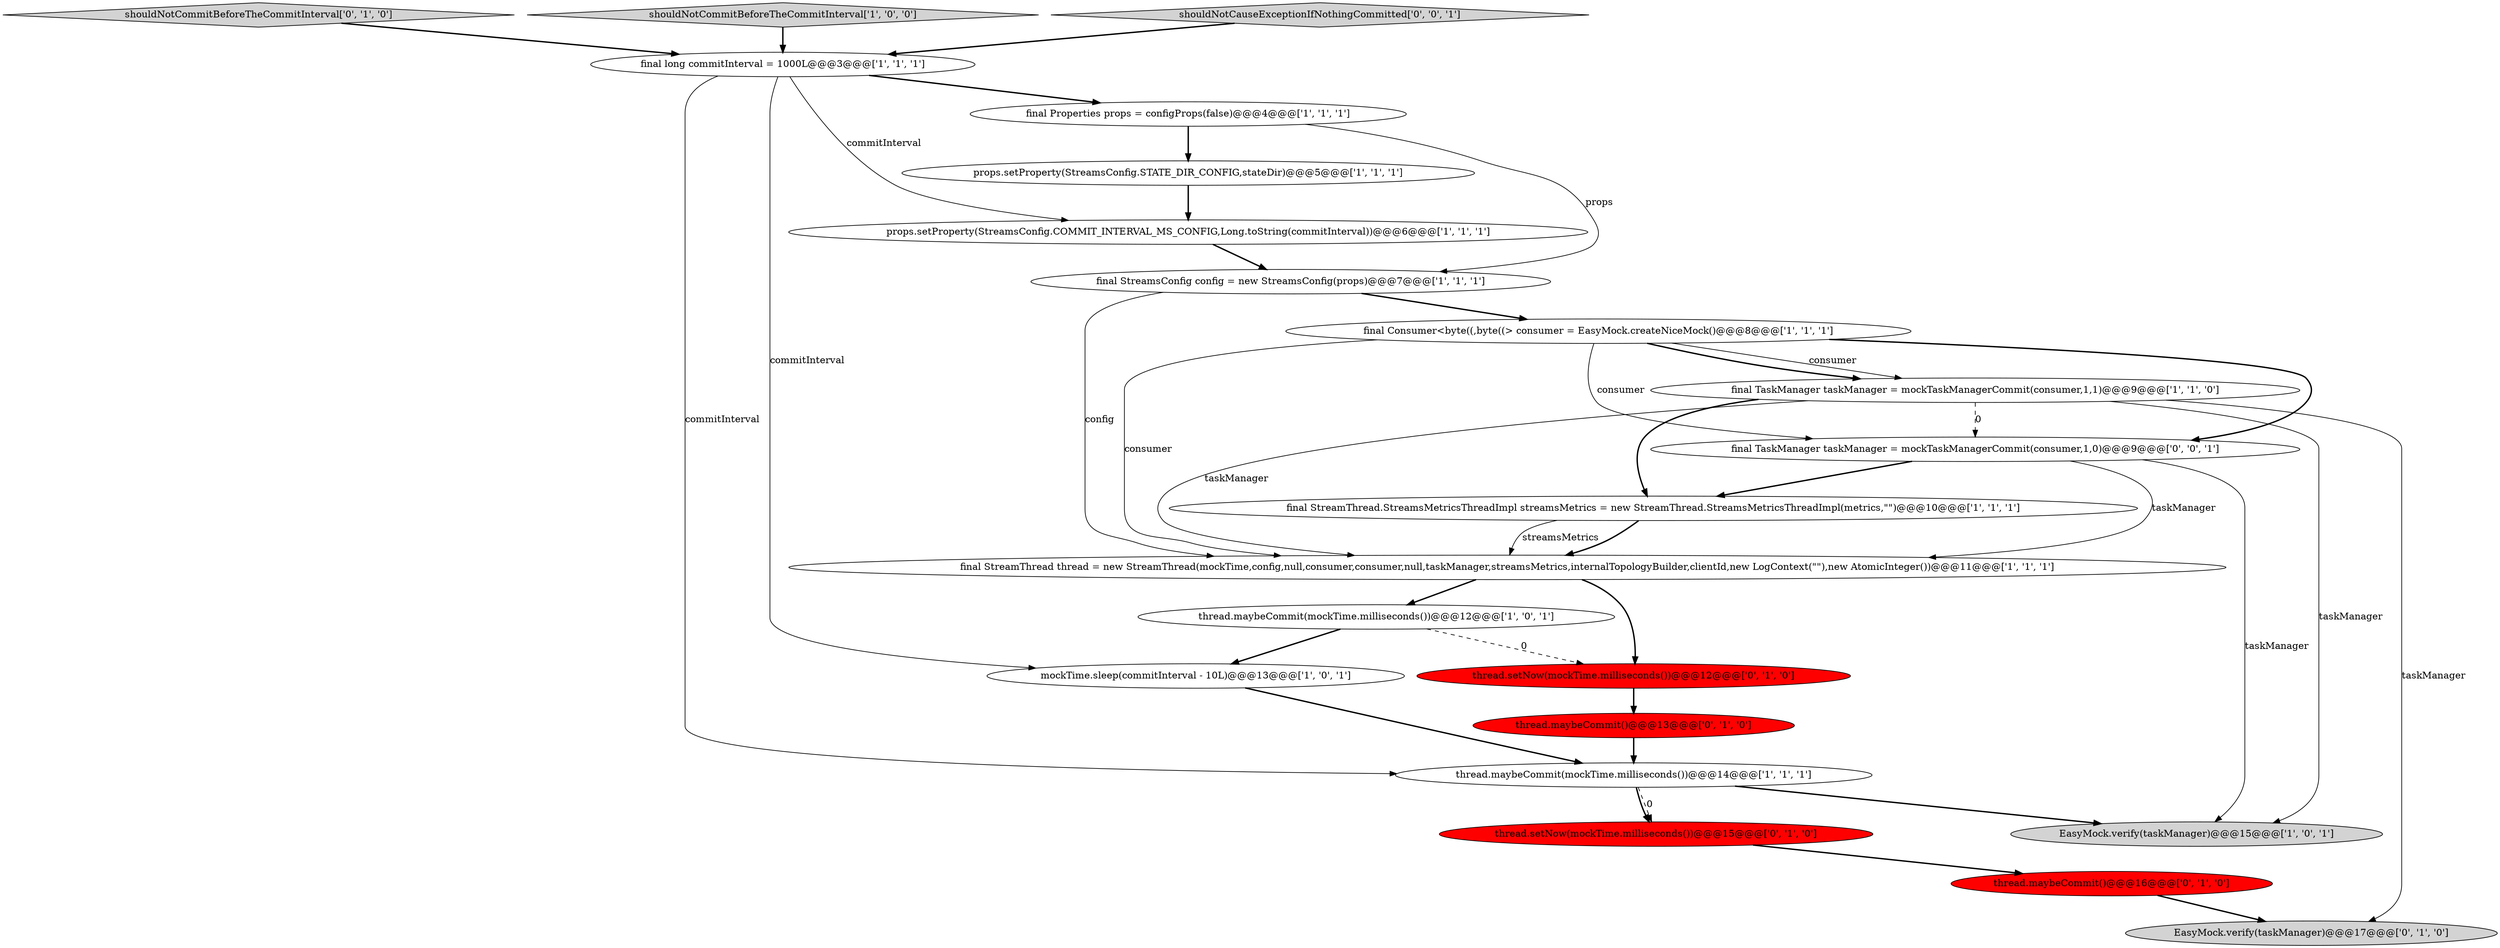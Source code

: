 digraph {
9 [style = filled, label = "thread.maybeCommit(mockTime.milliseconds())@@@14@@@['1', '1', '1']", fillcolor = white, shape = ellipse image = "AAA0AAABBB1BBB"];
6 [style = filled, label = "final StreamThread thread = new StreamThread(mockTime,config,null,consumer,consumer,null,taskManager,streamsMetrics,internalTopologyBuilder,clientId,new LogContext(\"\"),new AtomicInteger())@@@11@@@['1', '1', '1']", fillcolor = white, shape = ellipse image = "AAA0AAABBB1BBB"];
14 [style = filled, label = "thread.setNow(mockTime.milliseconds())@@@15@@@['0', '1', '0']", fillcolor = red, shape = ellipse image = "AAA1AAABBB2BBB"];
19 [style = filled, label = "thread.maybeCommit()@@@16@@@['0', '1', '0']", fillcolor = red, shape = ellipse image = "AAA1AAABBB2BBB"];
17 [style = filled, label = "shouldNotCommitBeforeTheCommitInterval['0', '1', '0']", fillcolor = lightgray, shape = diamond image = "AAA0AAABBB2BBB"];
7 [style = filled, label = "EasyMock.verify(taskManager)@@@15@@@['1', '0', '1']", fillcolor = lightgray, shape = ellipse image = "AAA0AAABBB1BBB"];
16 [style = filled, label = "thread.setNow(mockTime.milliseconds())@@@12@@@['0', '1', '0']", fillcolor = red, shape = ellipse image = "AAA1AAABBB2BBB"];
11 [style = filled, label = "mockTime.sleep(commitInterval - 10L)@@@13@@@['1', '0', '1']", fillcolor = white, shape = ellipse image = "AAA0AAABBB1BBB"];
18 [style = filled, label = "thread.maybeCommit()@@@13@@@['0', '1', '0']", fillcolor = red, shape = ellipse image = "AAA1AAABBB2BBB"];
4 [style = filled, label = "final long commitInterval = 1000L@@@3@@@['1', '1', '1']", fillcolor = white, shape = ellipse image = "AAA0AAABBB1BBB"];
13 [style = filled, label = "props.setProperty(StreamsConfig.STATE_DIR_CONFIG,stateDir)@@@5@@@['1', '1', '1']", fillcolor = white, shape = ellipse image = "AAA0AAABBB1BBB"];
8 [style = filled, label = "final TaskManager taskManager = mockTaskManagerCommit(consumer,1,1)@@@9@@@['1', '1', '0']", fillcolor = white, shape = ellipse image = "AAA0AAABBB1BBB"];
0 [style = filled, label = "final Consumer<byte((,byte((> consumer = EasyMock.createNiceMock()@@@8@@@['1', '1', '1']", fillcolor = white, shape = ellipse image = "AAA0AAABBB1BBB"];
10 [style = filled, label = "final StreamThread.StreamsMetricsThreadImpl streamsMetrics = new StreamThread.StreamsMetricsThreadImpl(metrics,\"\")@@@10@@@['1', '1', '1']", fillcolor = white, shape = ellipse image = "AAA0AAABBB1BBB"];
21 [style = filled, label = "final TaskManager taskManager = mockTaskManagerCommit(consumer,1,0)@@@9@@@['0', '0', '1']", fillcolor = white, shape = ellipse image = "AAA0AAABBB3BBB"];
5 [style = filled, label = "shouldNotCommitBeforeTheCommitInterval['1', '0', '0']", fillcolor = lightgray, shape = diamond image = "AAA0AAABBB1BBB"];
2 [style = filled, label = "thread.maybeCommit(mockTime.milliseconds())@@@12@@@['1', '0', '1']", fillcolor = white, shape = ellipse image = "AAA0AAABBB1BBB"];
1 [style = filled, label = "final StreamsConfig config = new StreamsConfig(props)@@@7@@@['1', '1', '1']", fillcolor = white, shape = ellipse image = "AAA0AAABBB1BBB"];
20 [style = filled, label = "shouldNotCauseExceptionIfNothingCommitted['0', '0', '1']", fillcolor = lightgray, shape = diamond image = "AAA0AAABBB3BBB"];
3 [style = filled, label = "final Properties props = configProps(false)@@@4@@@['1', '1', '1']", fillcolor = white, shape = ellipse image = "AAA0AAABBB1BBB"];
12 [style = filled, label = "props.setProperty(StreamsConfig.COMMIT_INTERVAL_MS_CONFIG,Long.toString(commitInterval))@@@6@@@['1', '1', '1']", fillcolor = white, shape = ellipse image = "AAA0AAABBB1BBB"];
15 [style = filled, label = "EasyMock.verify(taskManager)@@@17@@@['0', '1', '0']", fillcolor = lightgray, shape = ellipse image = "AAA0AAABBB2BBB"];
4->3 [style = bold, label=""];
8->10 [style = bold, label=""];
21->10 [style = bold, label=""];
0->6 [style = solid, label="consumer"];
16->18 [style = bold, label=""];
0->8 [style = solid, label="consumer"];
8->7 [style = solid, label="taskManager"];
14->19 [style = bold, label=""];
4->9 [style = solid, label="commitInterval"];
0->21 [style = bold, label=""];
1->0 [style = bold, label=""];
8->21 [style = dashed, label="0"];
9->7 [style = bold, label=""];
11->9 [style = bold, label=""];
12->1 [style = bold, label=""];
10->6 [style = bold, label=""];
20->4 [style = bold, label=""];
6->2 [style = bold, label=""];
8->6 [style = solid, label="taskManager"];
1->6 [style = solid, label="config"];
13->12 [style = bold, label=""];
9->14 [style = dashed, label="0"];
0->21 [style = solid, label="consumer"];
6->16 [style = bold, label=""];
2->16 [style = dashed, label="0"];
4->12 [style = solid, label="commitInterval"];
5->4 [style = bold, label=""];
0->8 [style = bold, label=""];
18->9 [style = bold, label=""];
9->14 [style = bold, label=""];
3->1 [style = solid, label="props"];
3->13 [style = bold, label=""];
21->6 [style = solid, label="taskManager"];
10->6 [style = solid, label="streamsMetrics"];
19->15 [style = bold, label=""];
2->11 [style = bold, label=""];
17->4 [style = bold, label=""];
4->11 [style = solid, label="commitInterval"];
21->7 [style = solid, label="taskManager"];
8->15 [style = solid, label="taskManager"];
}
